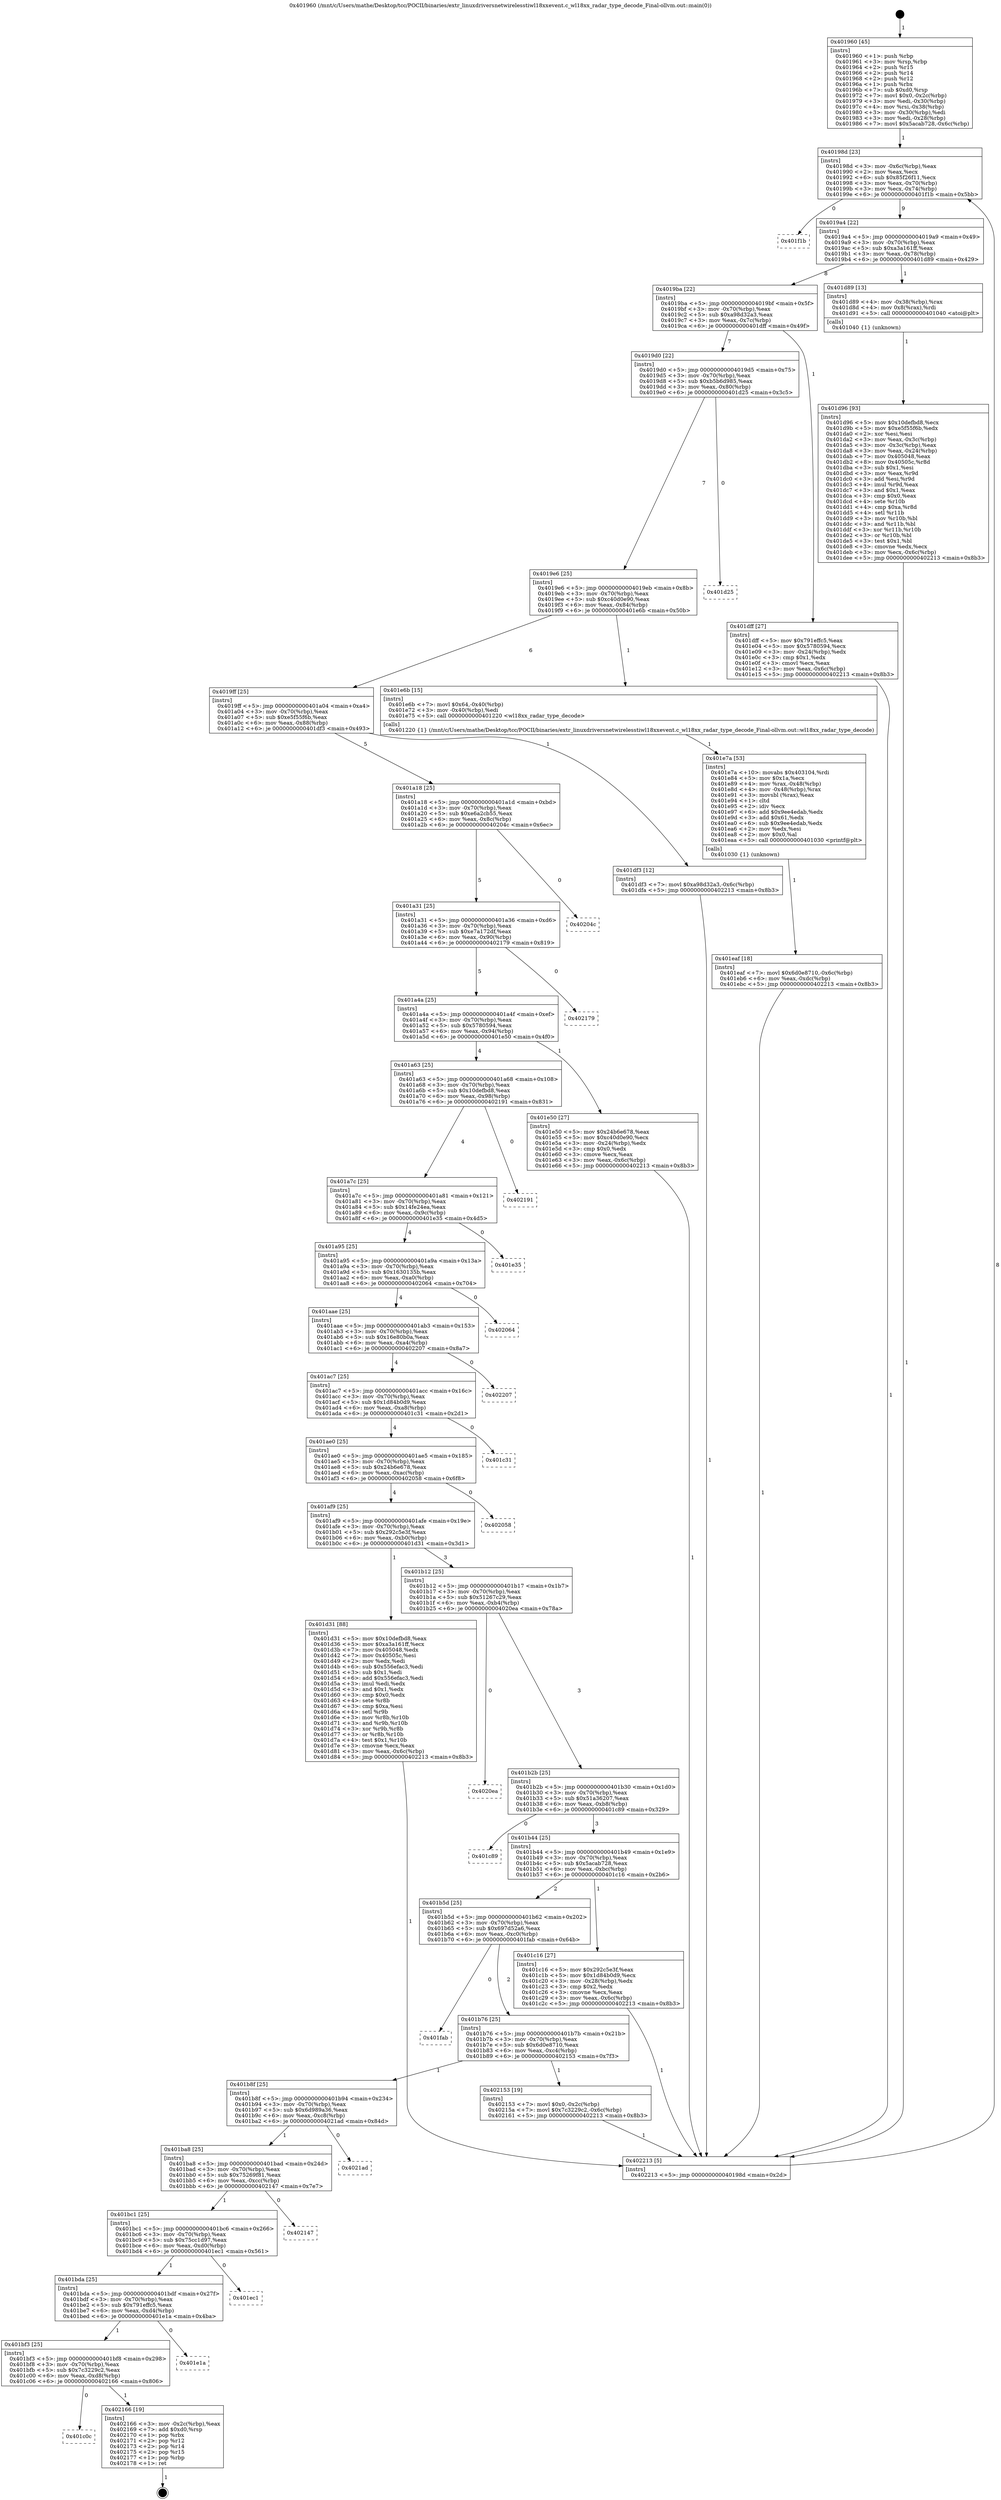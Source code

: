 digraph "0x401960" {
  label = "0x401960 (/mnt/c/Users/mathe/Desktop/tcc/POCII/binaries/extr_linuxdriversnetwirelesstiwl18xxevent.c_wl18xx_radar_type_decode_Final-ollvm.out::main(0))"
  labelloc = "t"
  node[shape=record]

  Entry [label="",width=0.3,height=0.3,shape=circle,fillcolor=black,style=filled]
  "0x40198d" [label="{
     0x40198d [23]\l
     | [instrs]\l
     &nbsp;&nbsp;0x40198d \<+3\>: mov -0x6c(%rbp),%eax\l
     &nbsp;&nbsp;0x401990 \<+2\>: mov %eax,%ecx\l
     &nbsp;&nbsp;0x401992 \<+6\>: sub $0x85f26f11,%ecx\l
     &nbsp;&nbsp;0x401998 \<+3\>: mov %eax,-0x70(%rbp)\l
     &nbsp;&nbsp;0x40199b \<+3\>: mov %ecx,-0x74(%rbp)\l
     &nbsp;&nbsp;0x40199e \<+6\>: je 0000000000401f1b \<main+0x5bb\>\l
  }"]
  "0x401f1b" [label="{
     0x401f1b\l
  }", style=dashed]
  "0x4019a4" [label="{
     0x4019a4 [22]\l
     | [instrs]\l
     &nbsp;&nbsp;0x4019a4 \<+5\>: jmp 00000000004019a9 \<main+0x49\>\l
     &nbsp;&nbsp;0x4019a9 \<+3\>: mov -0x70(%rbp),%eax\l
     &nbsp;&nbsp;0x4019ac \<+5\>: sub $0xa3a161ff,%eax\l
     &nbsp;&nbsp;0x4019b1 \<+3\>: mov %eax,-0x78(%rbp)\l
     &nbsp;&nbsp;0x4019b4 \<+6\>: je 0000000000401d89 \<main+0x429\>\l
  }"]
  Exit [label="",width=0.3,height=0.3,shape=circle,fillcolor=black,style=filled,peripheries=2]
  "0x401d89" [label="{
     0x401d89 [13]\l
     | [instrs]\l
     &nbsp;&nbsp;0x401d89 \<+4\>: mov -0x38(%rbp),%rax\l
     &nbsp;&nbsp;0x401d8d \<+4\>: mov 0x8(%rax),%rdi\l
     &nbsp;&nbsp;0x401d91 \<+5\>: call 0000000000401040 \<atoi@plt\>\l
     | [calls]\l
     &nbsp;&nbsp;0x401040 \{1\} (unknown)\l
  }"]
  "0x4019ba" [label="{
     0x4019ba [22]\l
     | [instrs]\l
     &nbsp;&nbsp;0x4019ba \<+5\>: jmp 00000000004019bf \<main+0x5f\>\l
     &nbsp;&nbsp;0x4019bf \<+3\>: mov -0x70(%rbp),%eax\l
     &nbsp;&nbsp;0x4019c2 \<+5\>: sub $0xa98d32a3,%eax\l
     &nbsp;&nbsp;0x4019c7 \<+3\>: mov %eax,-0x7c(%rbp)\l
     &nbsp;&nbsp;0x4019ca \<+6\>: je 0000000000401dff \<main+0x49f\>\l
  }"]
  "0x401c0c" [label="{
     0x401c0c\l
  }", style=dashed]
  "0x401dff" [label="{
     0x401dff [27]\l
     | [instrs]\l
     &nbsp;&nbsp;0x401dff \<+5\>: mov $0x791effc5,%eax\l
     &nbsp;&nbsp;0x401e04 \<+5\>: mov $0x5780594,%ecx\l
     &nbsp;&nbsp;0x401e09 \<+3\>: mov -0x24(%rbp),%edx\l
     &nbsp;&nbsp;0x401e0c \<+3\>: cmp $0x1,%edx\l
     &nbsp;&nbsp;0x401e0f \<+3\>: cmovl %ecx,%eax\l
     &nbsp;&nbsp;0x401e12 \<+3\>: mov %eax,-0x6c(%rbp)\l
     &nbsp;&nbsp;0x401e15 \<+5\>: jmp 0000000000402213 \<main+0x8b3\>\l
  }"]
  "0x4019d0" [label="{
     0x4019d0 [22]\l
     | [instrs]\l
     &nbsp;&nbsp;0x4019d0 \<+5\>: jmp 00000000004019d5 \<main+0x75\>\l
     &nbsp;&nbsp;0x4019d5 \<+3\>: mov -0x70(%rbp),%eax\l
     &nbsp;&nbsp;0x4019d8 \<+5\>: sub $0xb5b6d985,%eax\l
     &nbsp;&nbsp;0x4019dd \<+3\>: mov %eax,-0x80(%rbp)\l
     &nbsp;&nbsp;0x4019e0 \<+6\>: je 0000000000401d25 \<main+0x3c5\>\l
  }"]
  "0x402166" [label="{
     0x402166 [19]\l
     | [instrs]\l
     &nbsp;&nbsp;0x402166 \<+3\>: mov -0x2c(%rbp),%eax\l
     &nbsp;&nbsp;0x402169 \<+7\>: add $0xd0,%rsp\l
     &nbsp;&nbsp;0x402170 \<+1\>: pop %rbx\l
     &nbsp;&nbsp;0x402171 \<+2\>: pop %r12\l
     &nbsp;&nbsp;0x402173 \<+2\>: pop %r14\l
     &nbsp;&nbsp;0x402175 \<+2\>: pop %r15\l
     &nbsp;&nbsp;0x402177 \<+1\>: pop %rbp\l
     &nbsp;&nbsp;0x402178 \<+1\>: ret\l
  }"]
  "0x401d25" [label="{
     0x401d25\l
  }", style=dashed]
  "0x4019e6" [label="{
     0x4019e6 [25]\l
     | [instrs]\l
     &nbsp;&nbsp;0x4019e6 \<+5\>: jmp 00000000004019eb \<main+0x8b\>\l
     &nbsp;&nbsp;0x4019eb \<+3\>: mov -0x70(%rbp),%eax\l
     &nbsp;&nbsp;0x4019ee \<+5\>: sub $0xc40d0e90,%eax\l
     &nbsp;&nbsp;0x4019f3 \<+6\>: mov %eax,-0x84(%rbp)\l
     &nbsp;&nbsp;0x4019f9 \<+6\>: je 0000000000401e6b \<main+0x50b\>\l
  }"]
  "0x401bf3" [label="{
     0x401bf3 [25]\l
     | [instrs]\l
     &nbsp;&nbsp;0x401bf3 \<+5\>: jmp 0000000000401bf8 \<main+0x298\>\l
     &nbsp;&nbsp;0x401bf8 \<+3\>: mov -0x70(%rbp),%eax\l
     &nbsp;&nbsp;0x401bfb \<+5\>: sub $0x7c3229c2,%eax\l
     &nbsp;&nbsp;0x401c00 \<+6\>: mov %eax,-0xd8(%rbp)\l
     &nbsp;&nbsp;0x401c06 \<+6\>: je 0000000000402166 \<main+0x806\>\l
  }"]
  "0x401e6b" [label="{
     0x401e6b [15]\l
     | [instrs]\l
     &nbsp;&nbsp;0x401e6b \<+7\>: movl $0x64,-0x40(%rbp)\l
     &nbsp;&nbsp;0x401e72 \<+3\>: mov -0x40(%rbp),%edi\l
     &nbsp;&nbsp;0x401e75 \<+5\>: call 0000000000401220 \<wl18xx_radar_type_decode\>\l
     | [calls]\l
     &nbsp;&nbsp;0x401220 \{1\} (/mnt/c/Users/mathe/Desktop/tcc/POCII/binaries/extr_linuxdriversnetwirelesstiwl18xxevent.c_wl18xx_radar_type_decode_Final-ollvm.out::wl18xx_radar_type_decode)\l
  }"]
  "0x4019ff" [label="{
     0x4019ff [25]\l
     | [instrs]\l
     &nbsp;&nbsp;0x4019ff \<+5\>: jmp 0000000000401a04 \<main+0xa4\>\l
     &nbsp;&nbsp;0x401a04 \<+3\>: mov -0x70(%rbp),%eax\l
     &nbsp;&nbsp;0x401a07 \<+5\>: sub $0xe5f55f6b,%eax\l
     &nbsp;&nbsp;0x401a0c \<+6\>: mov %eax,-0x88(%rbp)\l
     &nbsp;&nbsp;0x401a12 \<+6\>: je 0000000000401df3 \<main+0x493\>\l
  }"]
  "0x401e1a" [label="{
     0x401e1a\l
  }", style=dashed]
  "0x401df3" [label="{
     0x401df3 [12]\l
     | [instrs]\l
     &nbsp;&nbsp;0x401df3 \<+7\>: movl $0xa98d32a3,-0x6c(%rbp)\l
     &nbsp;&nbsp;0x401dfa \<+5\>: jmp 0000000000402213 \<main+0x8b3\>\l
  }"]
  "0x401a18" [label="{
     0x401a18 [25]\l
     | [instrs]\l
     &nbsp;&nbsp;0x401a18 \<+5\>: jmp 0000000000401a1d \<main+0xbd\>\l
     &nbsp;&nbsp;0x401a1d \<+3\>: mov -0x70(%rbp),%eax\l
     &nbsp;&nbsp;0x401a20 \<+5\>: sub $0xe6a2cb55,%eax\l
     &nbsp;&nbsp;0x401a25 \<+6\>: mov %eax,-0x8c(%rbp)\l
     &nbsp;&nbsp;0x401a2b \<+6\>: je 000000000040204c \<main+0x6ec\>\l
  }"]
  "0x401bda" [label="{
     0x401bda [25]\l
     | [instrs]\l
     &nbsp;&nbsp;0x401bda \<+5\>: jmp 0000000000401bdf \<main+0x27f\>\l
     &nbsp;&nbsp;0x401bdf \<+3\>: mov -0x70(%rbp),%eax\l
     &nbsp;&nbsp;0x401be2 \<+5\>: sub $0x791effc5,%eax\l
     &nbsp;&nbsp;0x401be7 \<+6\>: mov %eax,-0xd4(%rbp)\l
     &nbsp;&nbsp;0x401bed \<+6\>: je 0000000000401e1a \<main+0x4ba\>\l
  }"]
  "0x40204c" [label="{
     0x40204c\l
  }", style=dashed]
  "0x401a31" [label="{
     0x401a31 [25]\l
     | [instrs]\l
     &nbsp;&nbsp;0x401a31 \<+5\>: jmp 0000000000401a36 \<main+0xd6\>\l
     &nbsp;&nbsp;0x401a36 \<+3\>: mov -0x70(%rbp),%eax\l
     &nbsp;&nbsp;0x401a39 \<+5\>: sub $0xe7a172df,%eax\l
     &nbsp;&nbsp;0x401a3e \<+6\>: mov %eax,-0x90(%rbp)\l
     &nbsp;&nbsp;0x401a44 \<+6\>: je 0000000000402179 \<main+0x819\>\l
  }"]
  "0x401ec1" [label="{
     0x401ec1\l
  }", style=dashed]
  "0x402179" [label="{
     0x402179\l
  }", style=dashed]
  "0x401a4a" [label="{
     0x401a4a [25]\l
     | [instrs]\l
     &nbsp;&nbsp;0x401a4a \<+5\>: jmp 0000000000401a4f \<main+0xef\>\l
     &nbsp;&nbsp;0x401a4f \<+3\>: mov -0x70(%rbp),%eax\l
     &nbsp;&nbsp;0x401a52 \<+5\>: sub $0x5780594,%eax\l
     &nbsp;&nbsp;0x401a57 \<+6\>: mov %eax,-0x94(%rbp)\l
     &nbsp;&nbsp;0x401a5d \<+6\>: je 0000000000401e50 \<main+0x4f0\>\l
  }"]
  "0x401bc1" [label="{
     0x401bc1 [25]\l
     | [instrs]\l
     &nbsp;&nbsp;0x401bc1 \<+5\>: jmp 0000000000401bc6 \<main+0x266\>\l
     &nbsp;&nbsp;0x401bc6 \<+3\>: mov -0x70(%rbp),%eax\l
     &nbsp;&nbsp;0x401bc9 \<+5\>: sub $0x75cc1d97,%eax\l
     &nbsp;&nbsp;0x401bce \<+6\>: mov %eax,-0xd0(%rbp)\l
     &nbsp;&nbsp;0x401bd4 \<+6\>: je 0000000000401ec1 \<main+0x561\>\l
  }"]
  "0x401e50" [label="{
     0x401e50 [27]\l
     | [instrs]\l
     &nbsp;&nbsp;0x401e50 \<+5\>: mov $0x24b6e678,%eax\l
     &nbsp;&nbsp;0x401e55 \<+5\>: mov $0xc40d0e90,%ecx\l
     &nbsp;&nbsp;0x401e5a \<+3\>: mov -0x24(%rbp),%edx\l
     &nbsp;&nbsp;0x401e5d \<+3\>: cmp $0x0,%edx\l
     &nbsp;&nbsp;0x401e60 \<+3\>: cmove %ecx,%eax\l
     &nbsp;&nbsp;0x401e63 \<+3\>: mov %eax,-0x6c(%rbp)\l
     &nbsp;&nbsp;0x401e66 \<+5\>: jmp 0000000000402213 \<main+0x8b3\>\l
  }"]
  "0x401a63" [label="{
     0x401a63 [25]\l
     | [instrs]\l
     &nbsp;&nbsp;0x401a63 \<+5\>: jmp 0000000000401a68 \<main+0x108\>\l
     &nbsp;&nbsp;0x401a68 \<+3\>: mov -0x70(%rbp),%eax\l
     &nbsp;&nbsp;0x401a6b \<+5\>: sub $0x10defbd8,%eax\l
     &nbsp;&nbsp;0x401a70 \<+6\>: mov %eax,-0x98(%rbp)\l
     &nbsp;&nbsp;0x401a76 \<+6\>: je 0000000000402191 \<main+0x831\>\l
  }"]
  "0x402147" [label="{
     0x402147\l
  }", style=dashed]
  "0x402191" [label="{
     0x402191\l
  }", style=dashed]
  "0x401a7c" [label="{
     0x401a7c [25]\l
     | [instrs]\l
     &nbsp;&nbsp;0x401a7c \<+5\>: jmp 0000000000401a81 \<main+0x121\>\l
     &nbsp;&nbsp;0x401a81 \<+3\>: mov -0x70(%rbp),%eax\l
     &nbsp;&nbsp;0x401a84 \<+5\>: sub $0x14fe24ea,%eax\l
     &nbsp;&nbsp;0x401a89 \<+6\>: mov %eax,-0x9c(%rbp)\l
     &nbsp;&nbsp;0x401a8f \<+6\>: je 0000000000401e35 \<main+0x4d5\>\l
  }"]
  "0x401ba8" [label="{
     0x401ba8 [25]\l
     | [instrs]\l
     &nbsp;&nbsp;0x401ba8 \<+5\>: jmp 0000000000401bad \<main+0x24d\>\l
     &nbsp;&nbsp;0x401bad \<+3\>: mov -0x70(%rbp),%eax\l
     &nbsp;&nbsp;0x401bb0 \<+5\>: sub $0x75269f81,%eax\l
     &nbsp;&nbsp;0x401bb5 \<+6\>: mov %eax,-0xcc(%rbp)\l
     &nbsp;&nbsp;0x401bbb \<+6\>: je 0000000000402147 \<main+0x7e7\>\l
  }"]
  "0x401e35" [label="{
     0x401e35\l
  }", style=dashed]
  "0x401a95" [label="{
     0x401a95 [25]\l
     | [instrs]\l
     &nbsp;&nbsp;0x401a95 \<+5\>: jmp 0000000000401a9a \<main+0x13a\>\l
     &nbsp;&nbsp;0x401a9a \<+3\>: mov -0x70(%rbp),%eax\l
     &nbsp;&nbsp;0x401a9d \<+5\>: sub $0x1630135b,%eax\l
     &nbsp;&nbsp;0x401aa2 \<+6\>: mov %eax,-0xa0(%rbp)\l
     &nbsp;&nbsp;0x401aa8 \<+6\>: je 0000000000402064 \<main+0x704\>\l
  }"]
  "0x4021ad" [label="{
     0x4021ad\l
  }", style=dashed]
  "0x402064" [label="{
     0x402064\l
  }", style=dashed]
  "0x401aae" [label="{
     0x401aae [25]\l
     | [instrs]\l
     &nbsp;&nbsp;0x401aae \<+5\>: jmp 0000000000401ab3 \<main+0x153\>\l
     &nbsp;&nbsp;0x401ab3 \<+3\>: mov -0x70(%rbp),%eax\l
     &nbsp;&nbsp;0x401ab6 \<+5\>: sub $0x16e80b0a,%eax\l
     &nbsp;&nbsp;0x401abb \<+6\>: mov %eax,-0xa4(%rbp)\l
     &nbsp;&nbsp;0x401ac1 \<+6\>: je 0000000000402207 \<main+0x8a7\>\l
  }"]
  "0x401b8f" [label="{
     0x401b8f [25]\l
     | [instrs]\l
     &nbsp;&nbsp;0x401b8f \<+5\>: jmp 0000000000401b94 \<main+0x234\>\l
     &nbsp;&nbsp;0x401b94 \<+3\>: mov -0x70(%rbp),%eax\l
     &nbsp;&nbsp;0x401b97 \<+5\>: sub $0x6d989a36,%eax\l
     &nbsp;&nbsp;0x401b9c \<+6\>: mov %eax,-0xc8(%rbp)\l
     &nbsp;&nbsp;0x401ba2 \<+6\>: je 00000000004021ad \<main+0x84d\>\l
  }"]
  "0x402207" [label="{
     0x402207\l
  }", style=dashed]
  "0x401ac7" [label="{
     0x401ac7 [25]\l
     | [instrs]\l
     &nbsp;&nbsp;0x401ac7 \<+5\>: jmp 0000000000401acc \<main+0x16c\>\l
     &nbsp;&nbsp;0x401acc \<+3\>: mov -0x70(%rbp),%eax\l
     &nbsp;&nbsp;0x401acf \<+5\>: sub $0x1d84b0d9,%eax\l
     &nbsp;&nbsp;0x401ad4 \<+6\>: mov %eax,-0xa8(%rbp)\l
     &nbsp;&nbsp;0x401ada \<+6\>: je 0000000000401c31 \<main+0x2d1\>\l
  }"]
  "0x402153" [label="{
     0x402153 [19]\l
     | [instrs]\l
     &nbsp;&nbsp;0x402153 \<+7\>: movl $0x0,-0x2c(%rbp)\l
     &nbsp;&nbsp;0x40215a \<+7\>: movl $0x7c3229c2,-0x6c(%rbp)\l
     &nbsp;&nbsp;0x402161 \<+5\>: jmp 0000000000402213 \<main+0x8b3\>\l
  }"]
  "0x401c31" [label="{
     0x401c31\l
  }", style=dashed]
  "0x401ae0" [label="{
     0x401ae0 [25]\l
     | [instrs]\l
     &nbsp;&nbsp;0x401ae0 \<+5\>: jmp 0000000000401ae5 \<main+0x185\>\l
     &nbsp;&nbsp;0x401ae5 \<+3\>: mov -0x70(%rbp),%eax\l
     &nbsp;&nbsp;0x401ae8 \<+5\>: sub $0x24b6e678,%eax\l
     &nbsp;&nbsp;0x401aed \<+6\>: mov %eax,-0xac(%rbp)\l
     &nbsp;&nbsp;0x401af3 \<+6\>: je 0000000000402058 \<main+0x6f8\>\l
  }"]
  "0x401b76" [label="{
     0x401b76 [25]\l
     | [instrs]\l
     &nbsp;&nbsp;0x401b76 \<+5\>: jmp 0000000000401b7b \<main+0x21b\>\l
     &nbsp;&nbsp;0x401b7b \<+3\>: mov -0x70(%rbp),%eax\l
     &nbsp;&nbsp;0x401b7e \<+5\>: sub $0x6d0e8710,%eax\l
     &nbsp;&nbsp;0x401b83 \<+6\>: mov %eax,-0xc4(%rbp)\l
     &nbsp;&nbsp;0x401b89 \<+6\>: je 0000000000402153 \<main+0x7f3\>\l
  }"]
  "0x402058" [label="{
     0x402058\l
  }", style=dashed]
  "0x401af9" [label="{
     0x401af9 [25]\l
     | [instrs]\l
     &nbsp;&nbsp;0x401af9 \<+5\>: jmp 0000000000401afe \<main+0x19e\>\l
     &nbsp;&nbsp;0x401afe \<+3\>: mov -0x70(%rbp),%eax\l
     &nbsp;&nbsp;0x401b01 \<+5\>: sub $0x292c5e3f,%eax\l
     &nbsp;&nbsp;0x401b06 \<+6\>: mov %eax,-0xb0(%rbp)\l
     &nbsp;&nbsp;0x401b0c \<+6\>: je 0000000000401d31 \<main+0x3d1\>\l
  }"]
  "0x401fab" [label="{
     0x401fab\l
  }", style=dashed]
  "0x401d31" [label="{
     0x401d31 [88]\l
     | [instrs]\l
     &nbsp;&nbsp;0x401d31 \<+5\>: mov $0x10defbd8,%eax\l
     &nbsp;&nbsp;0x401d36 \<+5\>: mov $0xa3a161ff,%ecx\l
     &nbsp;&nbsp;0x401d3b \<+7\>: mov 0x405048,%edx\l
     &nbsp;&nbsp;0x401d42 \<+7\>: mov 0x40505c,%esi\l
     &nbsp;&nbsp;0x401d49 \<+2\>: mov %edx,%edi\l
     &nbsp;&nbsp;0x401d4b \<+6\>: sub $0x556efac3,%edi\l
     &nbsp;&nbsp;0x401d51 \<+3\>: sub $0x1,%edi\l
     &nbsp;&nbsp;0x401d54 \<+6\>: add $0x556efac3,%edi\l
     &nbsp;&nbsp;0x401d5a \<+3\>: imul %edi,%edx\l
     &nbsp;&nbsp;0x401d5d \<+3\>: and $0x1,%edx\l
     &nbsp;&nbsp;0x401d60 \<+3\>: cmp $0x0,%edx\l
     &nbsp;&nbsp;0x401d63 \<+4\>: sete %r8b\l
     &nbsp;&nbsp;0x401d67 \<+3\>: cmp $0xa,%esi\l
     &nbsp;&nbsp;0x401d6a \<+4\>: setl %r9b\l
     &nbsp;&nbsp;0x401d6e \<+3\>: mov %r8b,%r10b\l
     &nbsp;&nbsp;0x401d71 \<+3\>: and %r9b,%r10b\l
     &nbsp;&nbsp;0x401d74 \<+3\>: xor %r9b,%r8b\l
     &nbsp;&nbsp;0x401d77 \<+3\>: or %r8b,%r10b\l
     &nbsp;&nbsp;0x401d7a \<+4\>: test $0x1,%r10b\l
     &nbsp;&nbsp;0x401d7e \<+3\>: cmovne %ecx,%eax\l
     &nbsp;&nbsp;0x401d81 \<+3\>: mov %eax,-0x6c(%rbp)\l
     &nbsp;&nbsp;0x401d84 \<+5\>: jmp 0000000000402213 \<main+0x8b3\>\l
  }"]
  "0x401b12" [label="{
     0x401b12 [25]\l
     | [instrs]\l
     &nbsp;&nbsp;0x401b12 \<+5\>: jmp 0000000000401b17 \<main+0x1b7\>\l
     &nbsp;&nbsp;0x401b17 \<+3\>: mov -0x70(%rbp),%eax\l
     &nbsp;&nbsp;0x401b1a \<+5\>: sub $0x51267c29,%eax\l
     &nbsp;&nbsp;0x401b1f \<+6\>: mov %eax,-0xb4(%rbp)\l
     &nbsp;&nbsp;0x401b25 \<+6\>: je 00000000004020ea \<main+0x78a\>\l
  }"]
  "0x401eaf" [label="{
     0x401eaf [18]\l
     | [instrs]\l
     &nbsp;&nbsp;0x401eaf \<+7\>: movl $0x6d0e8710,-0x6c(%rbp)\l
     &nbsp;&nbsp;0x401eb6 \<+6\>: mov %eax,-0xdc(%rbp)\l
     &nbsp;&nbsp;0x401ebc \<+5\>: jmp 0000000000402213 \<main+0x8b3\>\l
  }"]
  "0x4020ea" [label="{
     0x4020ea\l
  }", style=dashed]
  "0x401b2b" [label="{
     0x401b2b [25]\l
     | [instrs]\l
     &nbsp;&nbsp;0x401b2b \<+5\>: jmp 0000000000401b30 \<main+0x1d0\>\l
     &nbsp;&nbsp;0x401b30 \<+3\>: mov -0x70(%rbp),%eax\l
     &nbsp;&nbsp;0x401b33 \<+5\>: sub $0x51a36207,%eax\l
     &nbsp;&nbsp;0x401b38 \<+6\>: mov %eax,-0xb8(%rbp)\l
     &nbsp;&nbsp;0x401b3e \<+6\>: je 0000000000401c89 \<main+0x329\>\l
  }"]
  "0x401e7a" [label="{
     0x401e7a [53]\l
     | [instrs]\l
     &nbsp;&nbsp;0x401e7a \<+10\>: movabs $0x403104,%rdi\l
     &nbsp;&nbsp;0x401e84 \<+5\>: mov $0x1a,%ecx\l
     &nbsp;&nbsp;0x401e89 \<+4\>: mov %rax,-0x48(%rbp)\l
     &nbsp;&nbsp;0x401e8d \<+4\>: mov -0x48(%rbp),%rax\l
     &nbsp;&nbsp;0x401e91 \<+3\>: movsbl (%rax),%eax\l
     &nbsp;&nbsp;0x401e94 \<+1\>: cltd\l
     &nbsp;&nbsp;0x401e95 \<+2\>: idiv %ecx\l
     &nbsp;&nbsp;0x401e97 \<+6\>: add $0x9ee4edab,%edx\l
     &nbsp;&nbsp;0x401e9d \<+3\>: add $0x61,%edx\l
     &nbsp;&nbsp;0x401ea0 \<+6\>: sub $0x9ee4edab,%edx\l
     &nbsp;&nbsp;0x401ea6 \<+2\>: mov %edx,%esi\l
     &nbsp;&nbsp;0x401ea8 \<+2\>: mov $0x0,%al\l
     &nbsp;&nbsp;0x401eaa \<+5\>: call 0000000000401030 \<printf@plt\>\l
     | [calls]\l
     &nbsp;&nbsp;0x401030 \{1\} (unknown)\l
  }"]
  "0x401c89" [label="{
     0x401c89\l
  }", style=dashed]
  "0x401b44" [label="{
     0x401b44 [25]\l
     | [instrs]\l
     &nbsp;&nbsp;0x401b44 \<+5\>: jmp 0000000000401b49 \<main+0x1e9\>\l
     &nbsp;&nbsp;0x401b49 \<+3\>: mov -0x70(%rbp),%eax\l
     &nbsp;&nbsp;0x401b4c \<+5\>: sub $0x5acab728,%eax\l
     &nbsp;&nbsp;0x401b51 \<+6\>: mov %eax,-0xbc(%rbp)\l
     &nbsp;&nbsp;0x401b57 \<+6\>: je 0000000000401c16 \<main+0x2b6\>\l
  }"]
  "0x401d96" [label="{
     0x401d96 [93]\l
     | [instrs]\l
     &nbsp;&nbsp;0x401d96 \<+5\>: mov $0x10defbd8,%ecx\l
     &nbsp;&nbsp;0x401d9b \<+5\>: mov $0xe5f55f6b,%edx\l
     &nbsp;&nbsp;0x401da0 \<+2\>: xor %esi,%esi\l
     &nbsp;&nbsp;0x401da2 \<+3\>: mov %eax,-0x3c(%rbp)\l
     &nbsp;&nbsp;0x401da5 \<+3\>: mov -0x3c(%rbp),%eax\l
     &nbsp;&nbsp;0x401da8 \<+3\>: mov %eax,-0x24(%rbp)\l
     &nbsp;&nbsp;0x401dab \<+7\>: mov 0x405048,%eax\l
     &nbsp;&nbsp;0x401db2 \<+8\>: mov 0x40505c,%r8d\l
     &nbsp;&nbsp;0x401dba \<+3\>: sub $0x1,%esi\l
     &nbsp;&nbsp;0x401dbd \<+3\>: mov %eax,%r9d\l
     &nbsp;&nbsp;0x401dc0 \<+3\>: add %esi,%r9d\l
     &nbsp;&nbsp;0x401dc3 \<+4\>: imul %r9d,%eax\l
     &nbsp;&nbsp;0x401dc7 \<+3\>: and $0x1,%eax\l
     &nbsp;&nbsp;0x401dca \<+3\>: cmp $0x0,%eax\l
     &nbsp;&nbsp;0x401dcd \<+4\>: sete %r10b\l
     &nbsp;&nbsp;0x401dd1 \<+4\>: cmp $0xa,%r8d\l
     &nbsp;&nbsp;0x401dd5 \<+4\>: setl %r11b\l
     &nbsp;&nbsp;0x401dd9 \<+3\>: mov %r10b,%bl\l
     &nbsp;&nbsp;0x401ddc \<+3\>: and %r11b,%bl\l
     &nbsp;&nbsp;0x401ddf \<+3\>: xor %r11b,%r10b\l
     &nbsp;&nbsp;0x401de2 \<+3\>: or %r10b,%bl\l
     &nbsp;&nbsp;0x401de5 \<+3\>: test $0x1,%bl\l
     &nbsp;&nbsp;0x401de8 \<+3\>: cmovne %edx,%ecx\l
     &nbsp;&nbsp;0x401deb \<+3\>: mov %ecx,-0x6c(%rbp)\l
     &nbsp;&nbsp;0x401dee \<+5\>: jmp 0000000000402213 \<main+0x8b3\>\l
  }"]
  "0x401c16" [label="{
     0x401c16 [27]\l
     | [instrs]\l
     &nbsp;&nbsp;0x401c16 \<+5\>: mov $0x292c5e3f,%eax\l
     &nbsp;&nbsp;0x401c1b \<+5\>: mov $0x1d84b0d9,%ecx\l
     &nbsp;&nbsp;0x401c20 \<+3\>: mov -0x28(%rbp),%edx\l
     &nbsp;&nbsp;0x401c23 \<+3\>: cmp $0x2,%edx\l
     &nbsp;&nbsp;0x401c26 \<+3\>: cmovne %ecx,%eax\l
     &nbsp;&nbsp;0x401c29 \<+3\>: mov %eax,-0x6c(%rbp)\l
     &nbsp;&nbsp;0x401c2c \<+5\>: jmp 0000000000402213 \<main+0x8b3\>\l
  }"]
  "0x401b5d" [label="{
     0x401b5d [25]\l
     | [instrs]\l
     &nbsp;&nbsp;0x401b5d \<+5\>: jmp 0000000000401b62 \<main+0x202\>\l
     &nbsp;&nbsp;0x401b62 \<+3\>: mov -0x70(%rbp),%eax\l
     &nbsp;&nbsp;0x401b65 \<+5\>: sub $0x697d52a6,%eax\l
     &nbsp;&nbsp;0x401b6a \<+6\>: mov %eax,-0xc0(%rbp)\l
     &nbsp;&nbsp;0x401b70 \<+6\>: je 0000000000401fab \<main+0x64b\>\l
  }"]
  "0x402213" [label="{
     0x402213 [5]\l
     | [instrs]\l
     &nbsp;&nbsp;0x402213 \<+5\>: jmp 000000000040198d \<main+0x2d\>\l
  }"]
  "0x401960" [label="{
     0x401960 [45]\l
     | [instrs]\l
     &nbsp;&nbsp;0x401960 \<+1\>: push %rbp\l
     &nbsp;&nbsp;0x401961 \<+3\>: mov %rsp,%rbp\l
     &nbsp;&nbsp;0x401964 \<+2\>: push %r15\l
     &nbsp;&nbsp;0x401966 \<+2\>: push %r14\l
     &nbsp;&nbsp;0x401968 \<+2\>: push %r12\l
     &nbsp;&nbsp;0x40196a \<+1\>: push %rbx\l
     &nbsp;&nbsp;0x40196b \<+7\>: sub $0xd0,%rsp\l
     &nbsp;&nbsp;0x401972 \<+7\>: movl $0x0,-0x2c(%rbp)\l
     &nbsp;&nbsp;0x401979 \<+3\>: mov %edi,-0x30(%rbp)\l
     &nbsp;&nbsp;0x40197c \<+4\>: mov %rsi,-0x38(%rbp)\l
     &nbsp;&nbsp;0x401980 \<+3\>: mov -0x30(%rbp),%edi\l
     &nbsp;&nbsp;0x401983 \<+3\>: mov %edi,-0x28(%rbp)\l
     &nbsp;&nbsp;0x401986 \<+7\>: movl $0x5acab728,-0x6c(%rbp)\l
  }"]
  Entry -> "0x401960" [label=" 1"]
  "0x40198d" -> "0x401f1b" [label=" 0"]
  "0x40198d" -> "0x4019a4" [label=" 9"]
  "0x402166" -> Exit [label=" 1"]
  "0x4019a4" -> "0x401d89" [label=" 1"]
  "0x4019a4" -> "0x4019ba" [label=" 8"]
  "0x401bf3" -> "0x401c0c" [label=" 0"]
  "0x4019ba" -> "0x401dff" [label=" 1"]
  "0x4019ba" -> "0x4019d0" [label=" 7"]
  "0x401bf3" -> "0x402166" [label=" 1"]
  "0x4019d0" -> "0x401d25" [label=" 0"]
  "0x4019d0" -> "0x4019e6" [label=" 7"]
  "0x401bda" -> "0x401bf3" [label=" 1"]
  "0x4019e6" -> "0x401e6b" [label=" 1"]
  "0x4019e6" -> "0x4019ff" [label=" 6"]
  "0x401bda" -> "0x401e1a" [label=" 0"]
  "0x4019ff" -> "0x401df3" [label=" 1"]
  "0x4019ff" -> "0x401a18" [label=" 5"]
  "0x401bc1" -> "0x401bda" [label=" 1"]
  "0x401a18" -> "0x40204c" [label=" 0"]
  "0x401a18" -> "0x401a31" [label=" 5"]
  "0x401bc1" -> "0x401ec1" [label=" 0"]
  "0x401a31" -> "0x402179" [label=" 0"]
  "0x401a31" -> "0x401a4a" [label=" 5"]
  "0x401ba8" -> "0x401bc1" [label=" 1"]
  "0x401a4a" -> "0x401e50" [label=" 1"]
  "0x401a4a" -> "0x401a63" [label=" 4"]
  "0x401ba8" -> "0x402147" [label=" 0"]
  "0x401a63" -> "0x402191" [label=" 0"]
  "0x401a63" -> "0x401a7c" [label=" 4"]
  "0x401b8f" -> "0x401ba8" [label=" 1"]
  "0x401a7c" -> "0x401e35" [label=" 0"]
  "0x401a7c" -> "0x401a95" [label=" 4"]
  "0x401b8f" -> "0x4021ad" [label=" 0"]
  "0x401a95" -> "0x402064" [label=" 0"]
  "0x401a95" -> "0x401aae" [label=" 4"]
  "0x402153" -> "0x402213" [label=" 1"]
  "0x401aae" -> "0x402207" [label=" 0"]
  "0x401aae" -> "0x401ac7" [label=" 4"]
  "0x401b76" -> "0x401b8f" [label=" 1"]
  "0x401ac7" -> "0x401c31" [label=" 0"]
  "0x401ac7" -> "0x401ae0" [label=" 4"]
  "0x401b76" -> "0x402153" [label=" 1"]
  "0x401ae0" -> "0x402058" [label=" 0"]
  "0x401ae0" -> "0x401af9" [label=" 4"]
  "0x401b5d" -> "0x401b76" [label=" 2"]
  "0x401af9" -> "0x401d31" [label=" 1"]
  "0x401af9" -> "0x401b12" [label=" 3"]
  "0x401b5d" -> "0x401fab" [label=" 0"]
  "0x401b12" -> "0x4020ea" [label=" 0"]
  "0x401b12" -> "0x401b2b" [label=" 3"]
  "0x401eaf" -> "0x402213" [label=" 1"]
  "0x401b2b" -> "0x401c89" [label=" 0"]
  "0x401b2b" -> "0x401b44" [label=" 3"]
  "0x401e7a" -> "0x401eaf" [label=" 1"]
  "0x401b44" -> "0x401c16" [label=" 1"]
  "0x401b44" -> "0x401b5d" [label=" 2"]
  "0x401c16" -> "0x402213" [label=" 1"]
  "0x401960" -> "0x40198d" [label=" 1"]
  "0x402213" -> "0x40198d" [label=" 8"]
  "0x401d31" -> "0x402213" [label=" 1"]
  "0x401d89" -> "0x401d96" [label=" 1"]
  "0x401d96" -> "0x402213" [label=" 1"]
  "0x401df3" -> "0x402213" [label=" 1"]
  "0x401dff" -> "0x402213" [label=" 1"]
  "0x401e50" -> "0x402213" [label=" 1"]
  "0x401e6b" -> "0x401e7a" [label=" 1"]
}
